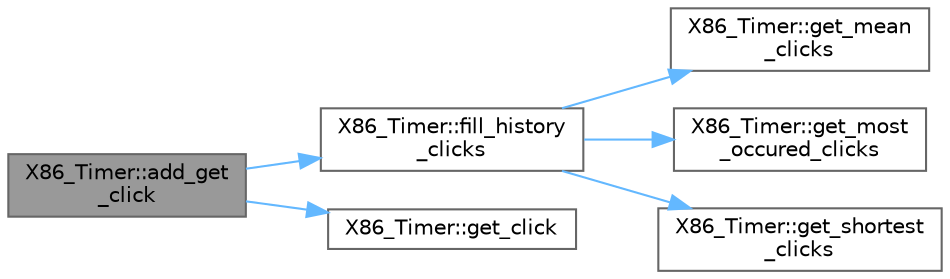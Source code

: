 digraph "X86_Timer::add_get_click"
{
 // LATEX_PDF_SIZE
  bgcolor="transparent";
  edge [fontname=Helvetica,fontsize=10,labelfontname=Helvetica,labelfontsize=10];
  node [fontname=Helvetica,fontsize=10,shape=box,height=0.2,width=0.4];
  rankdir="LR";
  Node1 [id="Node000001",label="X86_Timer::add_get\l_click",height=0.2,width=0.4,color="gray40", fillcolor="grey60", style="filled", fontcolor="black",tooltip=" "];
  Node1 -> Node2 [id="edge1_Node000001_Node000002",color="steelblue1",style="solid",tooltip=" "];
  Node2 [id="Node000002",label="X86_Timer::fill_history\l_clicks",height=0.2,width=0.4,color="grey40", fillcolor="white", style="filled",URL="$class_x86___timer.html#ae0bdf9ea9f1bd65b1e5d6fb4ad0c4e31",tooltip=" "];
  Node2 -> Node3 [id="edge2_Node000002_Node000003",color="steelblue1",style="solid",tooltip=" "];
  Node3 [id="Node000003",label="X86_Timer::get_mean\l_clicks",height=0.2,width=0.4,color="grey40", fillcolor="white", style="filled",URL="$class_x86___timer.html#af538c36f392114bd1e6030280302a1ff",tooltip=" "];
  Node2 -> Node4 [id="edge3_Node000002_Node000004",color="steelblue1",style="solid",tooltip=" "];
  Node4 [id="Node000004",label="X86_Timer::get_most\l_occured_clicks",height=0.2,width=0.4,color="grey40", fillcolor="white", style="filled",URL="$class_x86___timer.html#aaf06db4cf233ad033b106bd6d68d3d10",tooltip=" "];
  Node2 -> Node5 [id="edge4_Node000002_Node000005",color="steelblue1",style="solid",tooltip=" "];
  Node5 [id="Node000005",label="X86_Timer::get_shortest\l_clicks",height=0.2,width=0.4,color="grey40", fillcolor="white", style="filled",URL="$class_x86___timer.html#a6631a74c2fe9fd5f58ddc2bf1d924c51",tooltip=" "];
  Node1 -> Node6 [id="edge5_Node000001_Node000006",color="steelblue1",style="solid",tooltip=" "];
  Node6 [id="Node000006",label="X86_Timer::get_click",height=0.2,width=0.4,color="grey40", fillcolor="white", style="filled",URL="$class_x86___timer.html#a3f6ad78024b1403e4ce0a6dec2164963",tooltip=" "];
}
